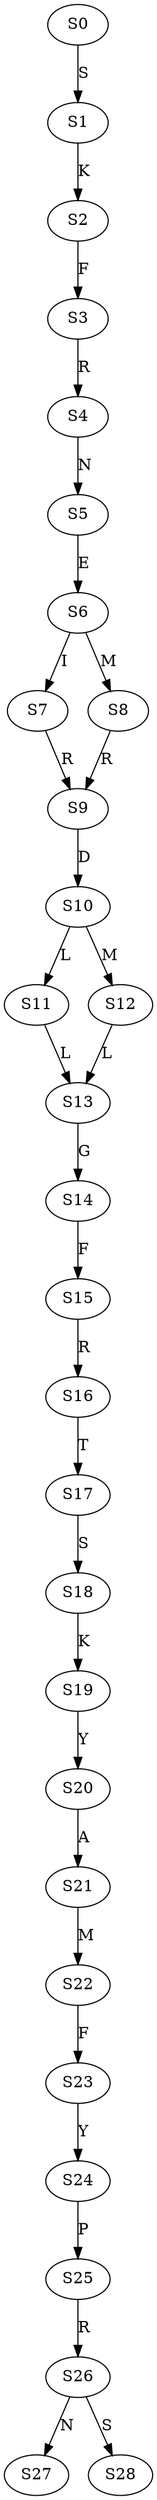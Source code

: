 strict digraph  {
	S0 -> S1 [ label = S ];
	S1 -> S2 [ label = K ];
	S2 -> S3 [ label = F ];
	S3 -> S4 [ label = R ];
	S4 -> S5 [ label = N ];
	S5 -> S6 [ label = E ];
	S6 -> S7 [ label = I ];
	S6 -> S8 [ label = M ];
	S7 -> S9 [ label = R ];
	S8 -> S9 [ label = R ];
	S9 -> S10 [ label = D ];
	S10 -> S11 [ label = L ];
	S10 -> S12 [ label = M ];
	S11 -> S13 [ label = L ];
	S12 -> S13 [ label = L ];
	S13 -> S14 [ label = G ];
	S14 -> S15 [ label = F ];
	S15 -> S16 [ label = R ];
	S16 -> S17 [ label = T ];
	S17 -> S18 [ label = S ];
	S18 -> S19 [ label = K ];
	S19 -> S20 [ label = Y ];
	S20 -> S21 [ label = A ];
	S21 -> S22 [ label = M ];
	S22 -> S23 [ label = F ];
	S23 -> S24 [ label = Y ];
	S24 -> S25 [ label = P ];
	S25 -> S26 [ label = R ];
	S26 -> S27 [ label = N ];
	S26 -> S28 [ label = S ];
}

